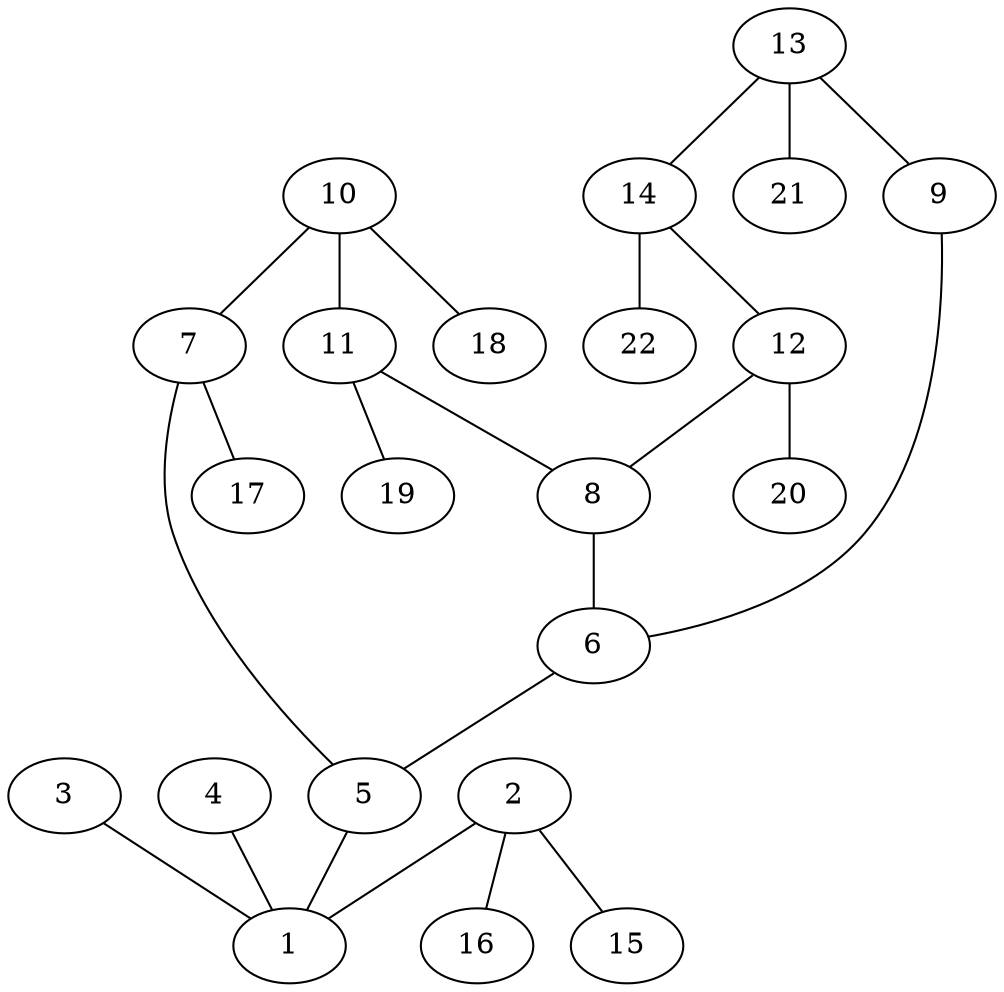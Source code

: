 graph molecule_3688 {
	1	 [chem=S];
	2	 [chem=N];
	2 -- 1	 [valence=1];
	15	 [chem=H];
	2 -- 15	 [valence=1];
	16	 [chem=H];
	2 -- 16	 [valence=1];
	3	 [chem=O];
	3 -- 1	 [valence=2];
	4	 [chem=O];
	4 -- 1	 [valence=2];
	5	 [chem=C];
	5 -- 1	 [valence=1];
	6	 [chem=C];
	6 -- 5	 [valence=2];
	7	 [chem=C];
	7 -- 5	 [valence=1];
	17	 [chem=H];
	7 -- 17	 [valence=1];
	8	 [chem=C];
	8 -- 6	 [valence=1];
	9	 [chem=N];
	9 -- 6	 [valence=1];
	10	 [chem=C];
	10 -- 7	 [valence=2];
	11	 [chem=C];
	10 -- 11	 [valence=1];
	18	 [chem=H];
	10 -- 18	 [valence=1];
	11 -- 8	 [valence=2];
	19	 [chem=H];
	11 -- 19	 [valence=1];
	12	 [chem=C];
	12 -- 8	 [valence=1];
	20	 [chem=H];
	12 -- 20	 [valence=1];
	13	 [chem=C];
	13 -- 9	 [valence=2];
	14	 [chem=C];
	13 -- 14	 [valence=1];
	21	 [chem=H];
	13 -- 21	 [valence=1];
	14 -- 12	 [valence=2];
	22	 [chem=H];
	14 -- 22	 [valence=1];
}
